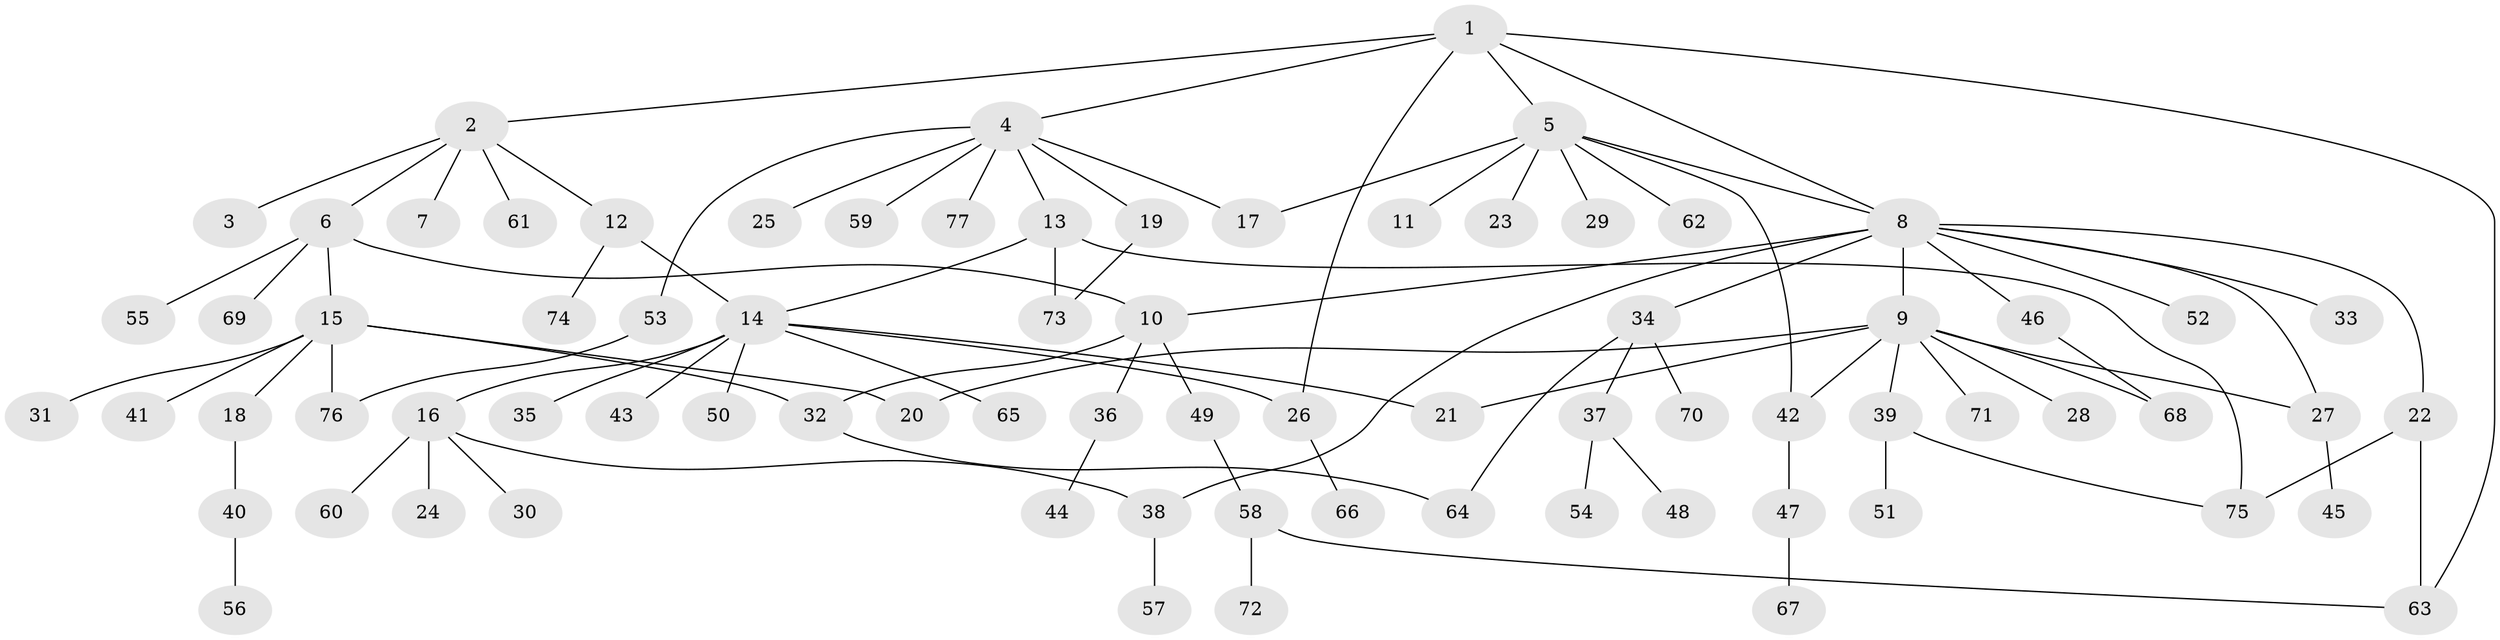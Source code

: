 // Generated by graph-tools (version 1.1) at 2025/01/03/09/25 03:01:53]
// undirected, 77 vertices, 95 edges
graph export_dot {
graph [start="1"]
  node [color=gray90,style=filled];
  1;
  2;
  3;
  4;
  5;
  6;
  7;
  8;
  9;
  10;
  11;
  12;
  13;
  14;
  15;
  16;
  17;
  18;
  19;
  20;
  21;
  22;
  23;
  24;
  25;
  26;
  27;
  28;
  29;
  30;
  31;
  32;
  33;
  34;
  35;
  36;
  37;
  38;
  39;
  40;
  41;
  42;
  43;
  44;
  45;
  46;
  47;
  48;
  49;
  50;
  51;
  52;
  53;
  54;
  55;
  56;
  57;
  58;
  59;
  60;
  61;
  62;
  63;
  64;
  65;
  66;
  67;
  68;
  69;
  70;
  71;
  72;
  73;
  74;
  75;
  76;
  77;
  1 -- 2;
  1 -- 4;
  1 -- 5;
  1 -- 8;
  1 -- 26;
  1 -- 63;
  2 -- 3;
  2 -- 6;
  2 -- 7;
  2 -- 12;
  2 -- 61;
  4 -- 13;
  4 -- 17;
  4 -- 19;
  4 -- 25;
  4 -- 53;
  4 -- 59;
  4 -- 77;
  5 -- 8;
  5 -- 11;
  5 -- 17;
  5 -- 23;
  5 -- 29;
  5 -- 42;
  5 -- 62;
  6 -- 10;
  6 -- 15;
  6 -- 55;
  6 -- 69;
  8 -- 9;
  8 -- 10;
  8 -- 22;
  8 -- 27;
  8 -- 33;
  8 -- 34;
  8 -- 38;
  8 -- 46;
  8 -- 52;
  9 -- 20;
  9 -- 21;
  9 -- 27;
  9 -- 28;
  9 -- 39;
  9 -- 42;
  9 -- 68;
  9 -- 71;
  10 -- 32;
  10 -- 36;
  10 -- 49;
  12 -- 14;
  12 -- 74;
  13 -- 14;
  13 -- 73;
  13 -- 75;
  14 -- 16;
  14 -- 21;
  14 -- 26;
  14 -- 35;
  14 -- 43;
  14 -- 50;
  14 -- 65;
  15 -- 18;
  15 -- 20;
  15 -- 31;
  15 -- 32;
  15 -- 41;
  15 -- 76;
  16 -- 24;
  16 -- 30;
  16 -- 38;
  16 -- 60;
  18 -- 40;
  19 -- 73;
  22 -- 63;
  22 -- 75;
  26 -- 66;
  27 -- 45;
  32 -- 64;
  34 -- 37;
  34 -- 64;
  34 -- 70;
  36 -- 44;
  37 -- 48;
  37 -- 54;
  38 -- 57;
  39 -- 51;
  39 -- 75;
  40 -- 56;
  42 -- 47;
  46 -- 68;
  47 -- 67;
  49 -- 58;
  53 -- 76;
  58 -- 63;
  58 -- 72;
}
